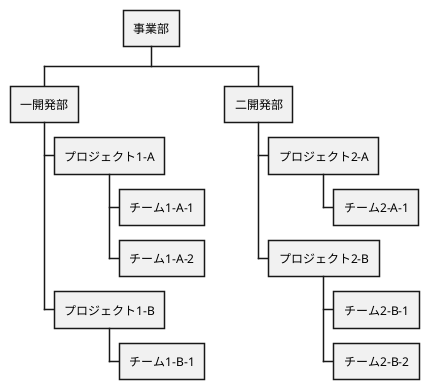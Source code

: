 @startwbs
* 事業部
** 一開発部
*** プロジェクト1-A
**** チーム1-A-1
**** チーム1-A-2
*** プロジェクト1-B
**** チーム1-B-1
** 二開発部
*** プロジェクト2-A
**** チーム2-A-1
*** プロジェクト2-B
**** チーム2-B-1
**** チーム2-B-2
@endwbs
